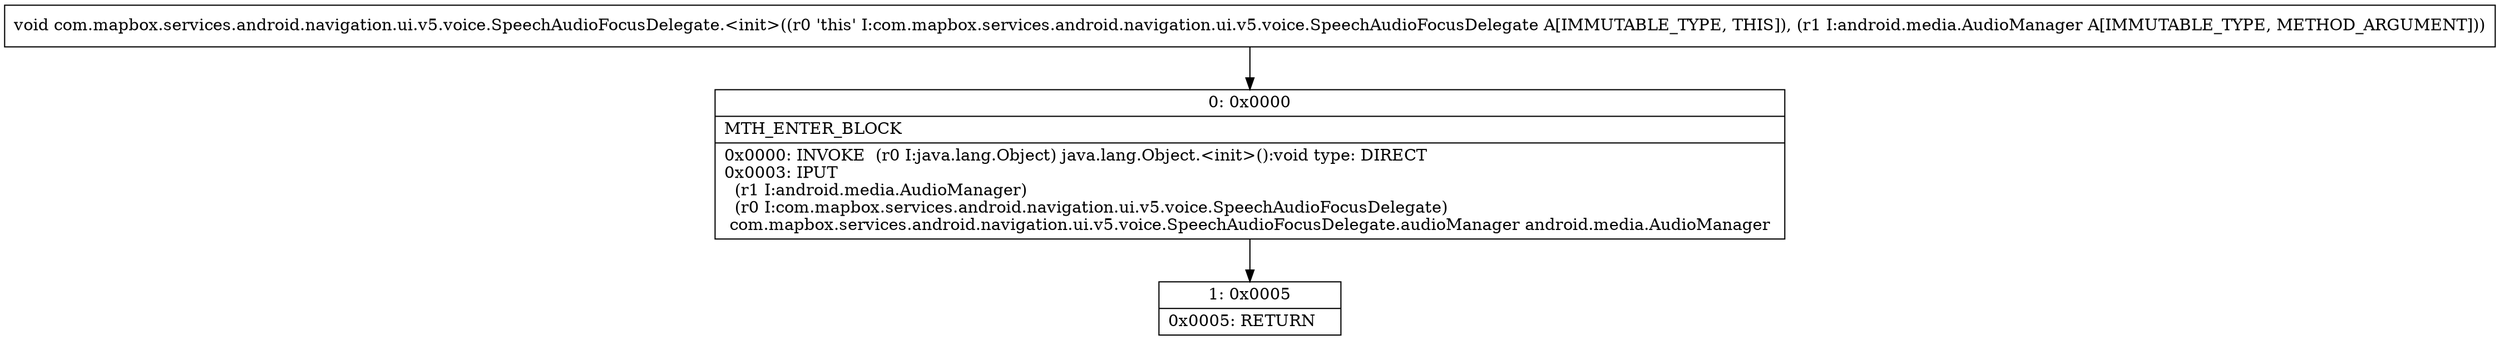 digraph "CFG forcom.mapbox.services.android.navigation.ui.v5.voice.SpeechAudioFocusDelegate.\<init\>(Landroid\/media\/AudioManager;)V" {
Node_0 [shape=record,label="{0\:\ 0x0000|MTH_ENTER_BLOCK\l|0x0000: INVOKE  (r0 I:java.lang.Object) java.lang.Object.\<init\>():void type: DIRECT \l0x0003: IPUT  \l  (r1 I:android.media.AudioManager)\l  (r0 I:com.mapbox.services.android.navigation.ui.v5.voice.SpeechAudioFocusDelegate)\l com.mapbox.services.android.navigation.ui.v5.voice.SpeechAudioFocusDelegate.audioManager android.media.AudioManager \l}"];
Node_1 [shape=record,label="{1\:\ 0x0005|0x0005: RETURN   \l}"];
MethodNode[shape=record,label="{void com.mapbox.services.android.navigation.ui.v5.voice.SpeechAudioFocusDelegate.\<init\>((r0 'this' I:com.mapbox.services.android.navigation.ui.v5.voice.SpeechAudioFocusDelegate A[IMMUTABLE_TYPE, THIS]), (r1 I:android.media.AudioManager A[IMMUTABLE_TYPE, METHOD_ARGUMENT])) }"];
MethodNode -> Node_0;
Node_0 -> Node_1;
}

